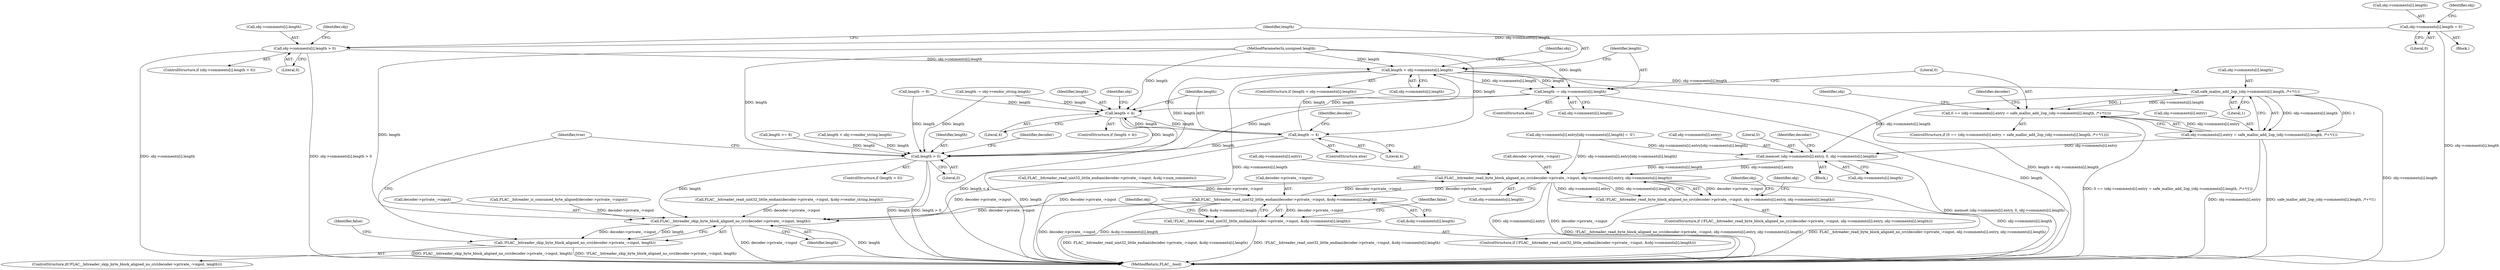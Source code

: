 digraph "0_Android_b499389da21d89d32deff500376c5ee4f8f0b04c@pointer" {
"1000399" [label="(Call,obj->comments[i].length > 0)"];
"1000343" [label="(Call,obj->comments[i].length = 0)"];
"1000410" [label="(Call,length < obj->comments[i].length)"];
"1000427" [label="(Call,length -= obj->comments[i].length)"];
"1000366" [label="(Call,length < 4)"];
"1000377" [label="(Call,length -= 4)"];
"1000546" [label="(Call,length > 0)"];
"1000552" [label="(Call,FLAC__bitreader_skip_byte_block_aligned_no_crc(decoder->private_->input, length))"];
"1000551" [label="(Call,!FLAC__bitreader_skip_byte_block_aligned_no_crc(decoder->private_->input, length))"];
"1000447" [label="(Call,safe_malloc_add_2op_(obj->comments[i].length, /*+*/1))"];
"1000437" [label="(Call,0 == (obj->comments[i].entry = safe_malloc_add_2op_(obj->comments[i].length, /*+*/1)))"];
"1000439" [label="(Call,obj->comments[i].entry = safe_malloc_add_2op_(obj->comments[i].length, /*+*/1))"];
"1000466" [label="(Call,memset (obj->comments[i].entry, 0, obj->comments[i].length))"];
"1000484" [label="(Call,FLAC__bitreader_read_byte_block_aligned_no_crc(decoder->private_->input, obj->comments[i].entry, obj->comments[i].length))"];
"1000382" [label="(Call,FLAC__bitreader_read_uint32_little_endian(decoder->private_->input, &obj->comments[i].length))"];
"1000381" [label="(Call,!FLAC__bitreader_read_uint32_little_endian(decoder->private_->input, &obj->comments[i].length))"];
"1000483" [label="(Call,!FLAC__bitreader_read_byte_block_aligned_no_crc(decoder->private_->input, obj->comments[i].entry, obj->comments[i].length))"];
"1000400" [label="(Call,obj->comments[i].length)"];
"1000429" [label="(Call,obj->comments[i].length)"];
"1000438" [label="(Literal,0)"];
"1000466" [label="(Call,memset (obj->comments[i].entry, 0, obj->comments[i].length))"];
"1000365" [label="(ControlStructure,if (length < 4))"];
"1000399" [label="(Call,obj->comments[i].length > 0)"];
"1000411" [label="(Identifier,length)"];
"1000422" [label="(Identifier,obj)"];
"1000427" [label="(Call,length -= obj->comments[i].length)"];
"1000376" [label="(ControlStructure,else)"];
"1000379" [label="(Literal,4)"];
"1000385" [label="(Identifier,decoder)"];
"1000553" [label="(Call,decoder->private_->input)"];
"1000550" [label="(ControlStructure,if(!FLAC__bitreader_skip_byte_block_aligned_no_crc(decoder->private_->input, length)))"];
"1000560" [label="(Identifier,false)"];
"1000437" [label="(Call,0 == (obj->comments[i].entry = safe_malloc_add_2op_(obj->comments[i].length, /*+*/1)))"];
"1000460" [label="(Identifier,decoder)"];
"1000482" [label="(ControlStructure,if (!FLAC__bitreader_read_byte_block_aligned_no_crc(decoder->private_->input, obj->comments[i].entry, obj->comments[i].length)))"];
"1000410" [label="(Call,length < obj->comments[i].length)"];
"1000440" [label="(Call,obj->comments[i].entry)"];
"1000372" [label="(Identifier,obj)"];
"1000118" [label="(MethodParameterIn,unsigned length)"];
"1000547" [label="(Identifier,length)"];
"1000563" [label="(MethodReturn,FLAC__bool)"];
"1000270" [label="(Call,FLAC__bitreader_read_uint32_little_endian(decoder->private_->input, &obj->num_comments))"];
"1000381" [label="(Call,!FLAC__bitreader_read_uint32_little_endian(decoder->private_->input, &obj->comments[i].length))"];
"1000342" [label="(Block,)"];
"1000507" [label="(Identifier,obj)"];
"1000398" [label="(ControlStructure,if (obj->comments[i].length > 0))"];
"1000484" [label="(Call,FLAC__bitreader_read_byte_block_aligned_no_crc(decoder->private_->input, obj->comments[i].entry, obj->comments[i].length))"];
"1000552" [label="(Call,FLAC__bitreader_skip_byte_block_aligned_no_crc(decoder->private_->input, length))"];
"1000122" [label="(Call,FLAC__bitreader_is_consumed_byte_aligned(decoder->private_->input))"];
"1000439" [label="(Call,obj->comments[i].entry = safe_malloc_add_2op_(obj->comments[i].length, /*+*/1))"];
"1000511" [label="(Call,obj->comments[i].entry[obj->comments[i].length] = '\0')"];
"1000367" [label="(Identifier,length)"];
"1000351" [label="(Literal,0)"];
"1000343" [label="(Call,obj->comments[i].length = 0)"];
"1000490" [label="(Call,obj->comments[i].entry)"];
"1000487" [label="(Identifier,decoder)"];
"1000555" [label="(Identifier,decoder)"];
"1000190" [label="(Call,length -= obj->vendor_string.length)"];
"1000407" [label="(Literal,0)"];
"1000551" [label="(Call,!FLAC__bitreader_skip_byte_block_aligned_no_crc(decoder->private_->input, length))"];
"1000497" [label="(Call,obj->comments[i].length)"];
"1000397" [label="(Identifier,false)"];
"1000344" [label="(Call,obj->comments[i].length)"];
"1000366" [label="(Call,length < 4)"];
"1000548" [label="(Literal,0)"];
"1000129" [label="(Call,length >= 8)"];
"1000356" [label="(Identifier,obj)"];
"1000166" [label="(Call,length < obj->vendor_string.length)"];
"1000378" [label="(Identifier,length)"];
"1000562" [label="(Identifier,true)"];
"1000409" [label="(ControlStructure,if (length < obj->comments[i].length))"];
"1000558" [label="(Identifier,length)"];
"1000382" [label="(Call,FLAC__bitreader_read_uint32_little_endian(decoder->private_->input, &obj->comments[i].length))"];
"1000470" [label="(Identifier,obj)"];
"1000546" [label="(Call,length > 0)"];
"1000467" [label="(Call,obj->comments[i].entry)"];
"1000380" [label="(ControlStructure,if (!FLAC__bitreader_read_uint32_little_endian(decoder->private_->input, &obj->comments[i].length)))"];
"1000403" [label="(Identifier,obj)"];
"1000412" [label="(Call,obj->comments[i].length)"];
"1000368" [label="(Literal,4)"];
"1000142" [label="(Call,FLAC__bitreader_read_uint32_little_endian(decoder->private_->input, &obj->vendor_string.length))"];
"1000408" [label="(Block,)"];
"1000448" [label="(Call,obj->comments[i].length)"];
"1000475" [label="(Call,obj->comments[i].length)"];
"1000516" [label="(Identifier,obj)"];
"1000455" [label="(Literal,1)"];
"1000447" [label="(Call,safe_malloc_add_2op_(obj->comments[i].length, /*+*/1))"];
"1000436" [label="(ControlStructure,if (0 == (obj->comments[i].entry = safe_malloc_add_2op_(obj->comments[i].length, /*+*/1))))"];
"1000483" [label="(Call,!FLAC__bitreader_read_byte_block_aligned_no_crc(decoder->private_->input, obj->comments[i].entry, obj->comments[i].length))"];
"1000388" [label="(Call,&obj->comments[i].length)"];
"1000474" [label="(Literal,0)"];
"1000383" [label="(Call,decoder->private_->input)"];
"1000377" [label="(Call,length -= 4)"];
"1000133" [label="(Call,length -= 8)"];
"1000533" [label="(Identifier,obj)"];
"1000485" [label="(Call,decoder->private_->input)"];
"1000426" [label="(ControlStructure,else)"];
"1000545" [label="(ControlStructure,if (length > 0))"];
"1000428" [label="(Identifier,length)"];
"1000399" -> "1000398"  [label="AST: "];
"1000399" -> "1000407"  [label="CFG: "];
"1000400" -> "1000399"  [label="AST: "];
"1000407" -> "1000399"  [label="AST: "];
"1000411" -> "1000399"  [label="CFG: "];
"1000533" -> "1000399"  [label="CFG: "];
"1000399" -> "1000563"  [label="DDG: obj->comments[i].length"];
"1000399" -> "1000563"  [label="DDG: obj->comments[i].length > 0"];
"1000343" -> "1000399"  [label="DDG: obj->comments[i].length"];
"1000399" -> "1000410"  [label="DDG: obj->comments[i].length"];
"1000343" -> "1000342"  [label="AST: "];
"1000343" -> "1000351"  [label="CFG: "];
"1000344" -> "1000343"  [label="AST: "];
"1000351" -> "1000343"  [label="AST: "];
"1000356" -> "1000343"  [label="CFG: "];
"1000343" -> "1000563"  [label="DDG: obj->comments[i].length"];
"1000410" -> "1000409"  [label="AST: "];
"1000410" -> "1000412"  [label="CFG: "];
"1000411" -> "1000410"  [label="AST: "];
"1000412" -> "1000410"  [label="AST: "];
"1000422" -> "1000410"  [label="CFG: "];
"1000428" -> "1000410"  [label="CFG: "];
"1000410" -> "1000563"  [label="DDG: obj->comments[i].length"];
"1000410" -> "1000563"  [label="DDG: length < obj->comments[i].length"];
"1000377" -> "1000410"  [label="DDG: length"];
"1000118" -> "1000410"  [label="DDG: length"];
"1000410" -> "1000427"  [label="DDG: obj->comments[i].length"];
"1000410" -> "1000427"  [label="DDG: length"];
"1000410" -> "1000447"  [label="DDG: obj->comments[i].length"];
"1000410" -> "1000546"  [label="DDG: length"];
"1000427" -> "1000426"  [label="AST: "];
"1000427" -> "1000429"  [label="CFG: "];
"1000428" -> "1000427"  [label="AST: "];
"1000429" -> "1000427"  [label="AST: "];
"1000438" -> "1000427"  [label="CFG: "];
"1000427" -> "1000563"  [label="DDG: length"];
"1000427" -> "1000366"  [label="DDG: length"];
"1000118" -> "1000427"  [label="DDG: length"];
"1000427" -> "1000546"  [label="DDG: length"];
"1000366" -> "1000365"  [label="AST: "];
"1000366" -> "1000368"  [label="CFG: "];
"1000367" -> "1000366"  [label="AST: "];
"1000368" -> "1000366"  [label="AST: "];
"1000372" -> "1000366"  [label="CFG: "];
"1000378" -> "1000366"  [label="CFG: "];
"1000366" -> "1000563"  [label="DDG: length < 4"];
"1000133" -> "1000366"  [label="DDG: length"];
"1000190" -> "1000366"  [label="DDG: length"];
"1000377" -> "1000366"  [label="DDG: length"];
"1000118" -> "1000366"  [label="DDG: length"];
"1000366" -> "1000377"  [label="DDG: length"];
"1000366" -> "1000546"  [label="DDG: length"];
"1000377" -> "1000376"  [label="AST: "];
"1000377" -> "1000379"  [label="CFG: "];
"1000378" -> "1000377"  [label="AST: "];
"1000379" -> "1000377"  [label="AST: "];
"1000385" -> "1000377"  [label="CFG: "];
"1000377" -> "1000563"  [label="DDG: length"];
"1000118" -> "1000377"  [label="DDG: length"];
"1000377" -> "1000546"  [label="DDG: length"];
"1000546" -> "1000545"  [label="AST: "];
"1000546" -> "1000548"  [label="CFG: "];
"1000547" -> "1000546"  [label="AST: "];
"1000548" -> "1000546"  [label="AST: "];
"1000555" -> "1000546"  [label="CFG: "];
"1000562" -> "1000546"  [label="CFG: "];
"1000546" -> "1000563"  [label="DDG: length > 0"];
"1000546" -> "1000563"  [label="DDG: length"];
"1000129" -> "1000546"  [label="DDG: length"];
"1000190" -> "1000546"  [label="DDG: length"];
"1000166" -> "1000546"  [label="DDG: length"];
"1000133" -> "1000546"  [label="DDG: length"];
"1000118" -> "1000546"  [label="DDG: length"];
"1000546" -> "1000552"  [label="DDG: length"];
"1000552" -> "1000551"  [label="AST: "];
"1000552" -> "1000558"  [label="CFG: "];
"1000553" -> "1000552"  [label="AST: "];
"1000558" -> "1000552"  [label="AST: "];
"1000551" -> "1000552"  [label="CFG: "];
"1000552" -> "1000563"  [label="DDG: decoder->private_->input"];
"1000552" -> "1000563"  [label="DDG: length"];
"1000552" -> "1000551"  [label="DDG: decoder->private_->input"];
"1000552" -> "1000551"  [label="DDG: length"];
"1000382" -> "1000552"  [label="DDG: decoder->private_->input"];
"1000122" -> "1000552"  [label="DDG: decoder->private_->input"];
"1000142" -> "1000552"  [label="DDG: decoder->private_->input"];
"1000270" -> "1000552"  [label="DDG: decoder->private_->input"];
"1000484" -> "1000552"  [label="DDG: decoder->private_->input"];
"1000118" -> "1000552"  [label="DDG: length"];
"1000551" -> "1000550"  [label="AST: "];
"1000560" -> "1000551"  [label="CFG: "];
"1000562" -> "1000551"  [label="CFG: "];
"1000551" -> "1000563"  [label="DDG: !FLAC__bitreader_skip_byte_block_aligned_no_crc(decoder->private_->input, length)"];
"1000551" -> "1000563"  [label="DDG: FLAC__bitreader_skip_byte_block_aligned_no_crc(decoder->private_->input, length)"];
"1000447" -> "1000439"  [label="AST: "];
"1000447" -> "1000455"  [label="CFG: "];
"1000448" -> "1000447"  [label="AST: "];
"1000455" -> "1000447"  [label="AST: "];
"1000439" -> "1000447"  [label="CFG: "];
"1000447" -> "1000563"  [label="DDG: obj->comments[i].length"];
"1000447" -> "1000437"  [label="DDG: obj->comments[i].length"];
"1000447" -> "1000437"  [label="DDG: 1"];
"1000447" -> "1000439"  [label="DDG: obj->comments[i].length"];
"1000447" -> "1000439"  [label="DDG: 1"];
"1000447" -> "1000466"  [label="DDG: obj->comments[i].length"];
"1000437" -> "1000436"  [label="AST: "];
"1000437" -> "1000439"  [label="CFG: "];
"1000438" -> "1000437"  [label="AST: "];
"1000439" -> "1000437"  [label="AST: "];
"1000460" -> "1000437"  [label="CFG: "];
"1000470" -> "1000437"  [label="CFG: "];
"1000437" -> "1000563"  [label="DDG: 0 == (obj->comments[i].entry = safe_malloc_add_2op_(obj->comments[i].length, /*+*/1))"];
"1000439" -> "1000437"  [label="DDG: obj->comments[i].entry"];
"1000440" -> "1000439"  [label="AST: "];
"1000439" -> "1000563"  [label="DDG: obj->comments[i].entry"];
"1000439" -> "1000563"  [label="DDG: safe_malloc_add_2op_(obj->comments[i].length, /*+*/1)"];
"1000439" -> "1000466"  [label="DDG: obj->comments[i].entry"];
"1000466" -> "1000408"  [label="AST: "];
"1000466" -> "1000475"  [label="CFG: "];
"1000467" -> "1000466"  [label="AST: "];
"1000474" -> "1000466"  [label="AST: "];
"1000475" -> "1000466"  [label="AST: "];
"1000487" -> "1000466"  [label="CFG: "];
"1000466" -> "1000563"  [label="DDG: memset (obj->comments[i].entry, 0, obj->comments[i].length)"];
"1000511" -> "1000466"  [label="DDG: obj->comments[i].entry[obj->comments[i].length]"];
"1000466" -> "1000484"  [label="DDG: obj->comments[i].entry"];
"1000466" -> "1000484"  [label="DDG: obj->comments[i].length"];
"1000484" -> "1000483"  [label="AST: "];
"1000484" -> "1000497"  [label="CFG: "];
"1000485" -> "1000484"  [label="AST: "];
"1000490" -> "1000484"  [label="AST: "];
"1000497" -> "1000484"  [label="AST: "];
"1000483" -> "1000484"  [label="CFG: "];
"1000484" -> "1000563"  [label="DDG: obj->comments[i].length"];
"1000484" -> "1000563"  [label="DDG: obj->comments[i].entry"];
"1000484" -> "1000563"  [label="DDG: decoder->private_->input"];
"1000484" -> "1000382"  [label="DDG: decoder->private_->input"];
"1000484" -> "1000483"  [label="DDG: decoder->private_->input"];
"1000484" -> "1000483"  [label="DDG: obj->comments[i].entry"];
"1000484" -> "1000483"  [label="DDG: obj->comments[i].length"];
"1000382" -> "1000484"  [label="DDG: decoder->private_->input"];
"1000511" -> "1000484"  [label="DDG: obj->comments[i].entry[obj->comments[i].length]"];
"1000382" -> "1000381"  [label="AST: "];
"1000382" -> "1000388"  [label="CFG: "];
"1000383" -> "1000382"  [label="AST: "];
"1000388" -> "1000382"  [label="AST: "];
"1000381" -> "1000382"  [label="CFG: "];
"1000382" -> "1000563"  [label="DDG: decoder->private_->input"];
"1000382" -> "1000563"  [label="DDG: &obj->comments[i].length"];
"1000382" -> "1000381"  [label="DDG: decoder->private_->input"];
"1000382" -> "1000381"  [label="DDG: &obj->comments[i].length"];
"1000270" -> "1000382"  [label="DDG: decoder->private_->input"];
"1000381" -> "1000380"  [label="AST: "];
"1000397" -> "1000381"  [label="CFG: "];
"1000403" -> "1000381"  [label="CFG: "];
"1000381" -> "1000563"  [label="DDG: FLAC__bitreader_read_uint32_little_endian(decoder->private_->input, &obj->comments[i].length)"];
"1000381" -> "1000563"  [label="DDG: !FLAC__bitreader_read_uint32_little_endian(decoder->private_->input, &obj->comments[i].length)"];
"1000483" -> "1000482"  [label="AST: "];
"1000507" -> "1000483"  [label="CFG: "];
"1000516" -> "1000483"  [label="CFG: "];
"1000483" -> "1000563"  [label="DDG: !FLAC__bitreader_read_byte_block_aligned_no_crc(decoder->private_->input, obj->comments[i].entry, obj->comments[i].length)"];
"1000483" -> "1000563"  [label="DDG: FLAC__bitreader_read_byte_block_aligned_no_crc(decoder->private_->input, obj->comments[i].entry, obj->comments[i].length)"];
}
